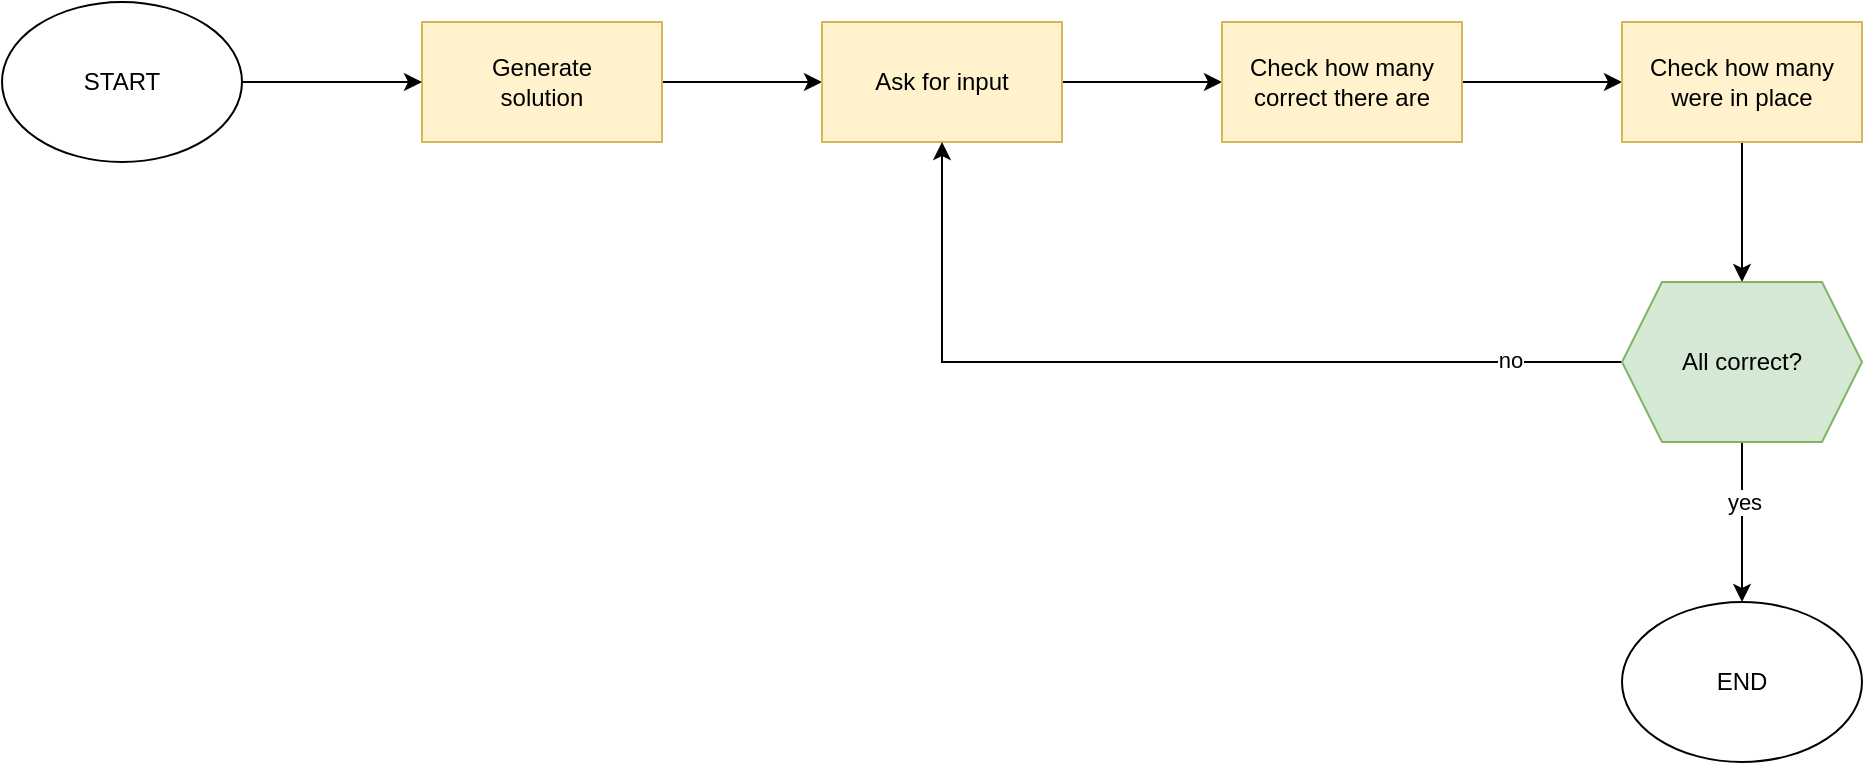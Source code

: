 <mxfile version="13.7.9" type="device"><diagram id="Q_5TtrnKaiIFMzzT3Vsu" name="Página-1"><mxGraphModel dx="1851" dy="632" grid="1" gridSize="10" guides="1" tooltips="1" connect="1" arrows="1" fold="1" page="1" pageScale="1" pageWidth="827" pageHeight="1169" math="0" shadow="0"><root><mxCell id="0"/><mxCell id="1" parent="0"/><mxCell id="ameERli08-Mri9hTjGuE-3" value="" style="edgeStyle=orthogonalEdgeStyle;rounded=0;orthogonalLoop=1;jettySize=auto;html=1;" edge="1" parent="1" source="ameERli08-Mri9hTjGuE-1" target="ameERli08-Mri9hTjGuE-2"><mxGeometry relative="1" as="geometry"/></mxCell><mxCell id="ameERli08-Mri9hTjGuE-1" value="Generate&lt;br&gt;solution" style="rounded=0;whiteSpace=wrap;html=1;fillColor=#fff2cc;strokeColor=#d6b656;" vertex="1" parent="1"><mxGeometry x="200" y="320" width="120" height="60" as="geometry"/></mxCell><mxCell id="ameERli08-Mri9hTjGuE-5" value="" style="edgeStyle=orthogonalEdgeStyle;rounded=0;orthogonalLoop=1;jettySize=auto;html=1;" edge="1" parent="1" source="ameERli08-Mri9hTjGuE-2" target="ameERli08-Mri9hTjGuE-4"><mxGeometry relative="1" as="geometry"/></mxCell><mxCell id="ameERli08-Mri9hTjGuE-2" value="Ask for input" style="rounded=0;whiteSpace=wrap;html=1;fillColor=#fff2cc;strokeColor=#d6b656;" vertex="1" parent="1"><mxGeometry x="400" y="320" width="120" height="60" as="geometry"/></mxCell><mxCell id="ameERli08-Mri9hTjGuE-7" value="" style="edgeStyle=orthogonalEdgeStyle;rounded=0;orthogonalLoop=1;jettySize=auto;html=1;" edge="1" parent="1" source="ameERli08-Mri9hTjGuE-4" target="ameERli08-Mri9hTjGuE-6"><mxGeometry relative="1" as="geometry"/></mxCell><mxCell id="ameERli08-Mri9hTjGuE-4" value="Check how many&lt;br&gt;correct there are" style="rounded=0;whiteSpace=wrap;html=1;fillColor=#fff2cc;strokeColor=#d6b656;" vertex="1" parent="1"><mxGeometry x="600" y="320" width="120" height="60" as="geometry"/></mxCell><mxCell id="ameERli08-Mri9hTjGuE-10" value="" style="edgeStyle=orthogonalEdgeStyle;rounded=0;orthogonalLoop=1;jettySize=auto;html=1;" edge="1" parent="1" source="ameERli08-Mri9hTjGuE-6" target="ameERli08-Mri9hTjGuE-9"><mxGeometry relative="1" as="geometry"/></mxCell><mxCell id="ameERli08-Mri9hTjGuE-6" value="Check how many&lt;br&gt;were in place" style="rounded=0;whiteSpace=wrap;html=1;fillColor=#fff2cc;strokeColor=#d6b656;" vertex="1" parent="1"><mxGeometry x="800" y="320" width="120" height="60" as="geometry"/></mxCell><mxCell id="ameERli08-Mri9hTjGuE-11" style="edgeStyle=orthogonalEdgeStyle;rounded=0;orthogonalLoop=1;jettySize=auto;html=1;" edge="1" parent="1" source="ameERli08-Mri9hTjGuE-9" target="ameERli08-Mri9hTjGuE-2"><mxGeometry relative="1" as="geometry"/></mxCell><mxCell id="ameERli08-Mri9hTjGuE-12" value="no" style="edgeLabel;html=1;align=center;verticalAlign=middle;resizable=0;points=[];" vertex="1" connectable="0" parent="ameERli08-Mri9hTjGuE-11"><mxGeometry x="-0.748" y="-1" relative="1" as="geometry"><mxPoint as="offset"/></mxGeometry></mxCell><mxCell id="ameERli08-Mri9hTjGuE-14" value="" style="edgeStyle=orthogonalEdgeStyle;rounded=0;orthogonalLoop=1;jettySize=auto;html=1;" edge="1" parent="1" source="ameERli08-Mri9hTjGuE-9" target="ameERli08-Mri9hTjGuE-13"><mxGeometry relative="1" as="geometry"/></mxCell><mxCell id="ameERli08-Mri9hTjGuE-17" value="yes" style="edgeLabel;html=1;align=center;verticalAlign=middle;resizable=0;points=[];" vertex="1" connectable="0" parent="ameERli08-Mri9hTjGuE-14"><mxGeometry x="-0.265" y="1" relative="1" as="geometry"><mxPoint as="offset"/></mxGeometry></mxCell><mxCell id="ameERli08-Mri9hTjGuE-9" value="All correct?" style="shape=hexagon;perimeter=hexagonPerimeter2;whiteSpace=wrap;html=1;fixedSize=1;rounded=0;fillColor=#d5e8d4;strokeColor=#82b366;" vertex="1" parent="1"><mxGeometry x="800" y="450" width="120" height="80" as="geometry"/></mxCell><mxCell id="ameERli08-Mri9hTjGuE-13" value="END" style="ellipse;whiteSpace=wrap;html=1;rounded=0;" vertex="1" parent="1"><mxGeometry x="800" y="610" width="120" height="80" as="geometry"/></mxCell><mxCell id="ameERli08-Mri9hTjGuE-16" style="edgeStyle=orthogonalEdgeStyle;rounded=0;orthogonalLoop=1;jettySize=auto;html=1;" edge="1" parent="1" source="ameERli08-Mri9hTjGuE-15" target="ameERli08-Mri9hTjGuE-1"><mxGeometry relative="1" as="geometry"/></mxCell><mxCell id="ameERli08-Mri9hTjGuE-15" value="START" style="ellipse;whiteSpace=wrap;html=1;" vertex="1" parent="1"><mxGeometry x="-10" y="310" width="120" height="80" as="geometry"/></mxCell></root></mxGraphModel></diagram></mxfile>